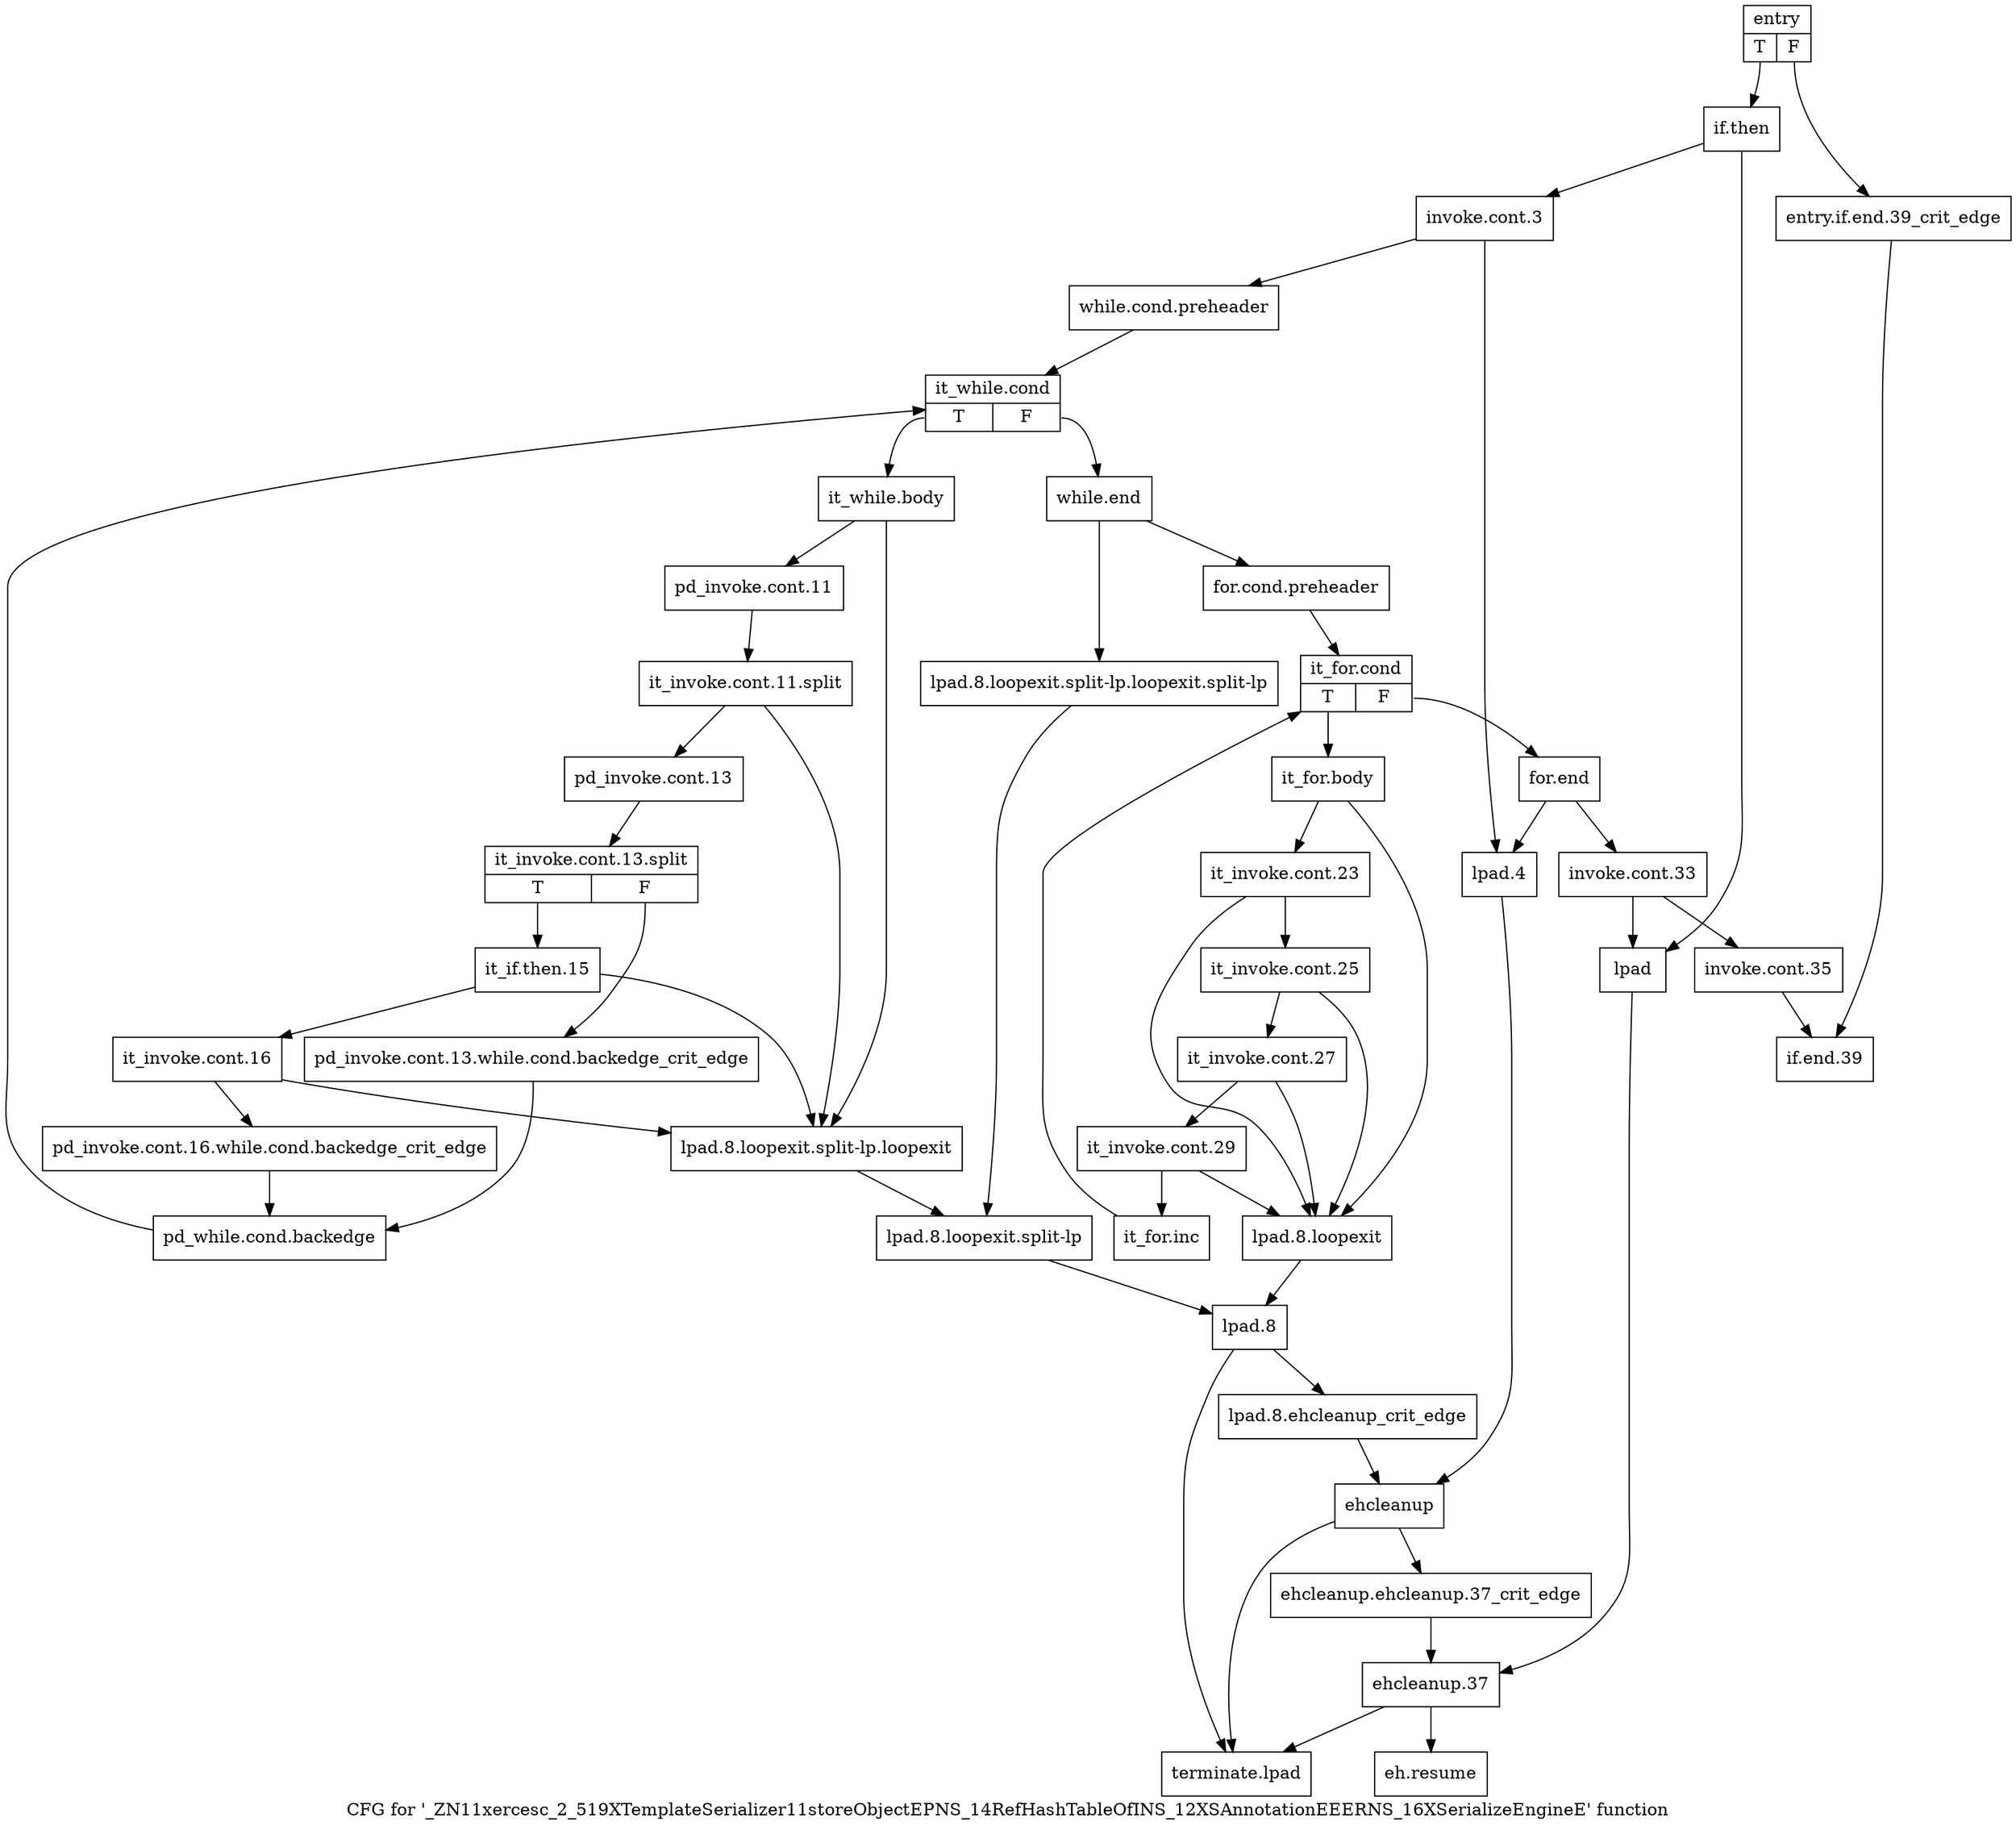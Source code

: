 digraph "CFG for '_ZN11xercesc_2_519XTemplateSerializer11storeObjectEPNS_14RefHashTableOfINS_12XSAnnotationEEERNS_16XSerializeEngineE' function" {
	label="CFG for '_ZN11xercesc_2_519XTemplateSerializer11storeObjectEPNS_14RefHashTableOfINS_12XSAnnotationEEERNS_16XSerializeEngineE' function";

	Node0x5878a20 [shape=record,label="{entry|{<s0>T|<s1>F}}"];
	Node0x5878a20:s0 -> Node0x5879080;
	Node0x5878a20:s1 -> Node0x5879030;
	Node0x5879030 [shape=record,label="{entry.if.end.39_crit_edge}"];
	Node0x5879030 -> Node0x5879b70;
	Node0x5879080 [shape=record,label="{if.then}"];
	Node0x5879080 -> Node0x58790d0;
	Node0x5879080 -> Node0x5879440;
	Node0x58790d0 [shape=record,label="{invoke.cont.3}"];
	Node0x58790d0 -> Node0x5879120;
	Node0x58790d0 -> Node0x5879490;
	Node0x5879120 [shape=record,label="{while.cond.preheader}"];
	Node0x5879120 -> Node0x5879170;
	Node0x5879170 [shape=record,label="{it_while.cond|{<s0>T|<s1>F}}"];
	Node0x5879170:s0 -> Node0x58791c0;
	Node0x5879170:s1 -> Node0x58796c0;
	Node0x58791c0 [shape=record,label="{it_while.body}"];
	Node0x58791c0 -> Node0x5879210;
	Node0x58791c0 -> Node0x5879530;
	Node0x5879210 [shape=record,label="{pd_invoke.cont.11}"];
	Node0x5879210 -> Node0xb595fb0;
	Node0xb595fb0 [shape=record,label="{it_invoke.cont.11.split}"];
	Node0xb595fb0 -> Node0x5879260;
	Node0xb595fb0 -> Node0x5879530;
	Node0x5879260 [shape=record,label="{pd_invoke.cont.13}"];
	Node0x5879260 -> Node0xb561150;
	Node0xb561150 [shape=record,label="{it_invoke.cont.13.split|{<s0>T|<s1>F}}"];
	Node0xb561150:s0 -> Node0x5879300;
	Node0xb561150:s1 -> Node0x58792b0;
	Node0x58792b0 [shape=record,label="{pd_invoke.cont.13.while.cond.backedge_crit_edge}"];
	Node0x58792b0 -> Node0x58793f0;
	Node0x5879300 [shape=record,label="{it_if.then.15}"];
	Node0x5879300 -> Node0x5879350;
	Node0x5879300 -> Node0x5879530;
	Node0x5879350 [shape=record,label="{it_invoke.cont.16}"];
	Node0x5879350 -> Node0x58793a0;
	Node0x5879350 -> Node0x5879530;
	Node0x58793a0 [shape=record,label="{pd_invoke.cont.16.while.cond.backedge_crit_edge}"];
	Node0x58793a0 -> Node0x58793f0;
	Node0x58793f0 [shape=record,label="{pd_while.cond.backedge}"];
	Node0x58793f0 -> Node0x5879170;
	Node0x5879440 [shape=record,label="{lpad}"];
	Node0x5879440 -> Node0x5879b20;
	Node0x5879490 [shape=record,label="{lpad.4}"];
	Node0x5879490 -> Node0x5879a80;
	Node0x58794e0 [shape=record,label="{lpad.8.loopexit}"];
	Node0x58794e0 -> Node0x5879620;
	Node0x5879530 [shape=record,label="{lpad.8.loopexit.split-lp.loopexit}"];
	Node0x5879530 -> Node0x58795d0;
	Node0x5879580 [shape=record,label="{lpad.8.loopexit.split-lp.loopexit.split-lp}"];
	Node0x5879580 -> Node0x58795d0;
	Node0x58795d0 [shape=record,label="{lpad.8.loopexit.split-lp}"];
	Node0x58795d0 -> Node0x5879620;
	Node0x5879620 [shape=record,label="{lpad.8}"];
	Node0x5879620 -> Node0x5879670;
	Node0x5879620 -> Node0x5879c10;
	Node0x5879670 [shape=record,label="{lpad.8.ehcleanup_crit_edge}"];
	Node0x5879670 -> Node0x5879a80;
	Node0x58796c0 [shape=record,label="{while.end}"];
	Node0x58796c0 -> Node0x5879710;
	Node0x58796c0 -> Node0x5879580;
	Node0x5879710 [shape=record,label="{for.cond.preheader}"];
	Node0x5879710 -> Node0x5879760;
	Node0x5879760 [shape=record,label="{it_for.cond|{<s0>T|<s1>F}}"];
	Node0x5879760:s0 -> Node0x58797b0;
	Node0x5879760:s1 -> Node0x5879990;
	Node0x58797b0 [shape=record,label="{it_for.body}"];
	Node0x58797b0 -> Node0x5879800;
	Node0x58797b0 -> Node0x58794e0;
	Node0x5879800 [shape=record,label="{it_invoke.cont.23}"];
	Node0x5879800 -> Node0x5879850;
	Node0x5879800 -> Node0x58794e0;
	Node0x5879850 [shape=record,label="{it_invoke.cont.25}"];
	Node0x5879850 -> Node0x58798a0;
	Node0x5879850 -> Node0x58794e0;
	Node0x58798a0 [shape=record,label="{it_invoke.cont.27}"];
	Node0x58798a0 -> Node0x58798f0;
	Node0x58798a0 -> Node0x58794e0;
	Node0x58798f0 [shape=record,label="{it_invoke.cont.29}"];
	Node0x58798f0 -> Node0x5879940;
	Node0x58798f0 -> Node0x58794e0;
	Node0x5879940 [shape=record,label="{it_for.inc}"];
	Node0x5879940 -> Node0x5879760;
	Node0x5879990 [shape=record,label="{for.end}"];
	Node0x5879990 -> Node0x58799e0;
	Node0x5879990 -> Node0x5879490;
	Node0x58799e0 [shape=record,label="{invoke.cont.33}"];
	Node0x58799e0 -> Node0x5879a30;
	Node0x58799e0 -> Node0x5879440;
	Node0x5879a30 [shape=record,label="{invoke.cont.35}"];
	Node0x5879a30 -> Node0x5879b70;
	Node0x5879a80 [shape=record,label="{ehcleanup}"];
	Node0x5879a80 -> Node0x5879ad0;
	Node0x5879a80 -> Node0x5879c10;
	Node0x5879ad0 [shape=record,label="{ehcleanup.ehcleanup.37_crit_edge}"];
	Node0x5879ad0 -> Node0x5879b20;
	Node0x5879b20 [shape=record,label="{ehcleanup.37}"];
	Node0x5879b20 -> Node0x5879bc0;
	Node0x5879b20 -> Node0x5879c10;
	Node0x5879b70 [shape=record,label="{if.end.39}"];
	Node0x5879bc0 [shape=record,label="{eh.resume}"];
	Node0x5879c10 [shape=record,label="{terminate.lpad}"];
}
